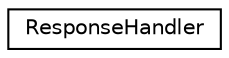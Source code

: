 digraph "Graphical Class Hierarchy"
{
  edge [fontname="Helvetica",fontsize="10",labelfontname="Helvetica",labelfontsize="10"];
  node [fontname="Helvetica",fontsize="10",shape=record];
  rankdir="LR";
  Node0 [label="ResponseHandler",height=0.2,width=0.4,color="black", fillcolor="white", style="filled",URL="$class_response_handler.html"];
}
